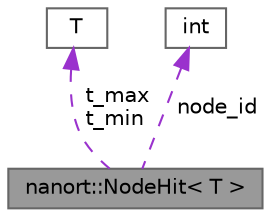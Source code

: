 digraph "nanort::NodeHit&lt; T &gt;"
{
 // LATEX_PDF_SIZE
  bgcolor="transparent";
  edge [fontname=Helvetica,fontsize=10,labelfontname=Helvetica,labelfontsize=10];
  node [fontname=Helvetica,fontsize=10,shape=box,height=0.2,width=0.4];
  Node1 [label="nanort::NodeHit\< T \>",height=0.2,width=0.4,color="gray40", fillcolor="grey60", style="filled", fontcolor="black",tooltip="Hit class for traversing nodes."];
  Node2 -> Node1 [dir="back",color="darkorchid3",style="dashed",label=" t_max\nt_min" ];
  Node2 [label="T",height=0.2,width=0.4,color="gray40", fillcolor="white", style="filled",tooltip=" "];
  Node3 -> Node1 [dir="back",color="darkorchid3",style="dashed",label=" node_id" ];
  Node3 [label="int",height=0.2,width=0.4,color="gray40", fillcolor="white", style="filled",tooltip=" "];
}
